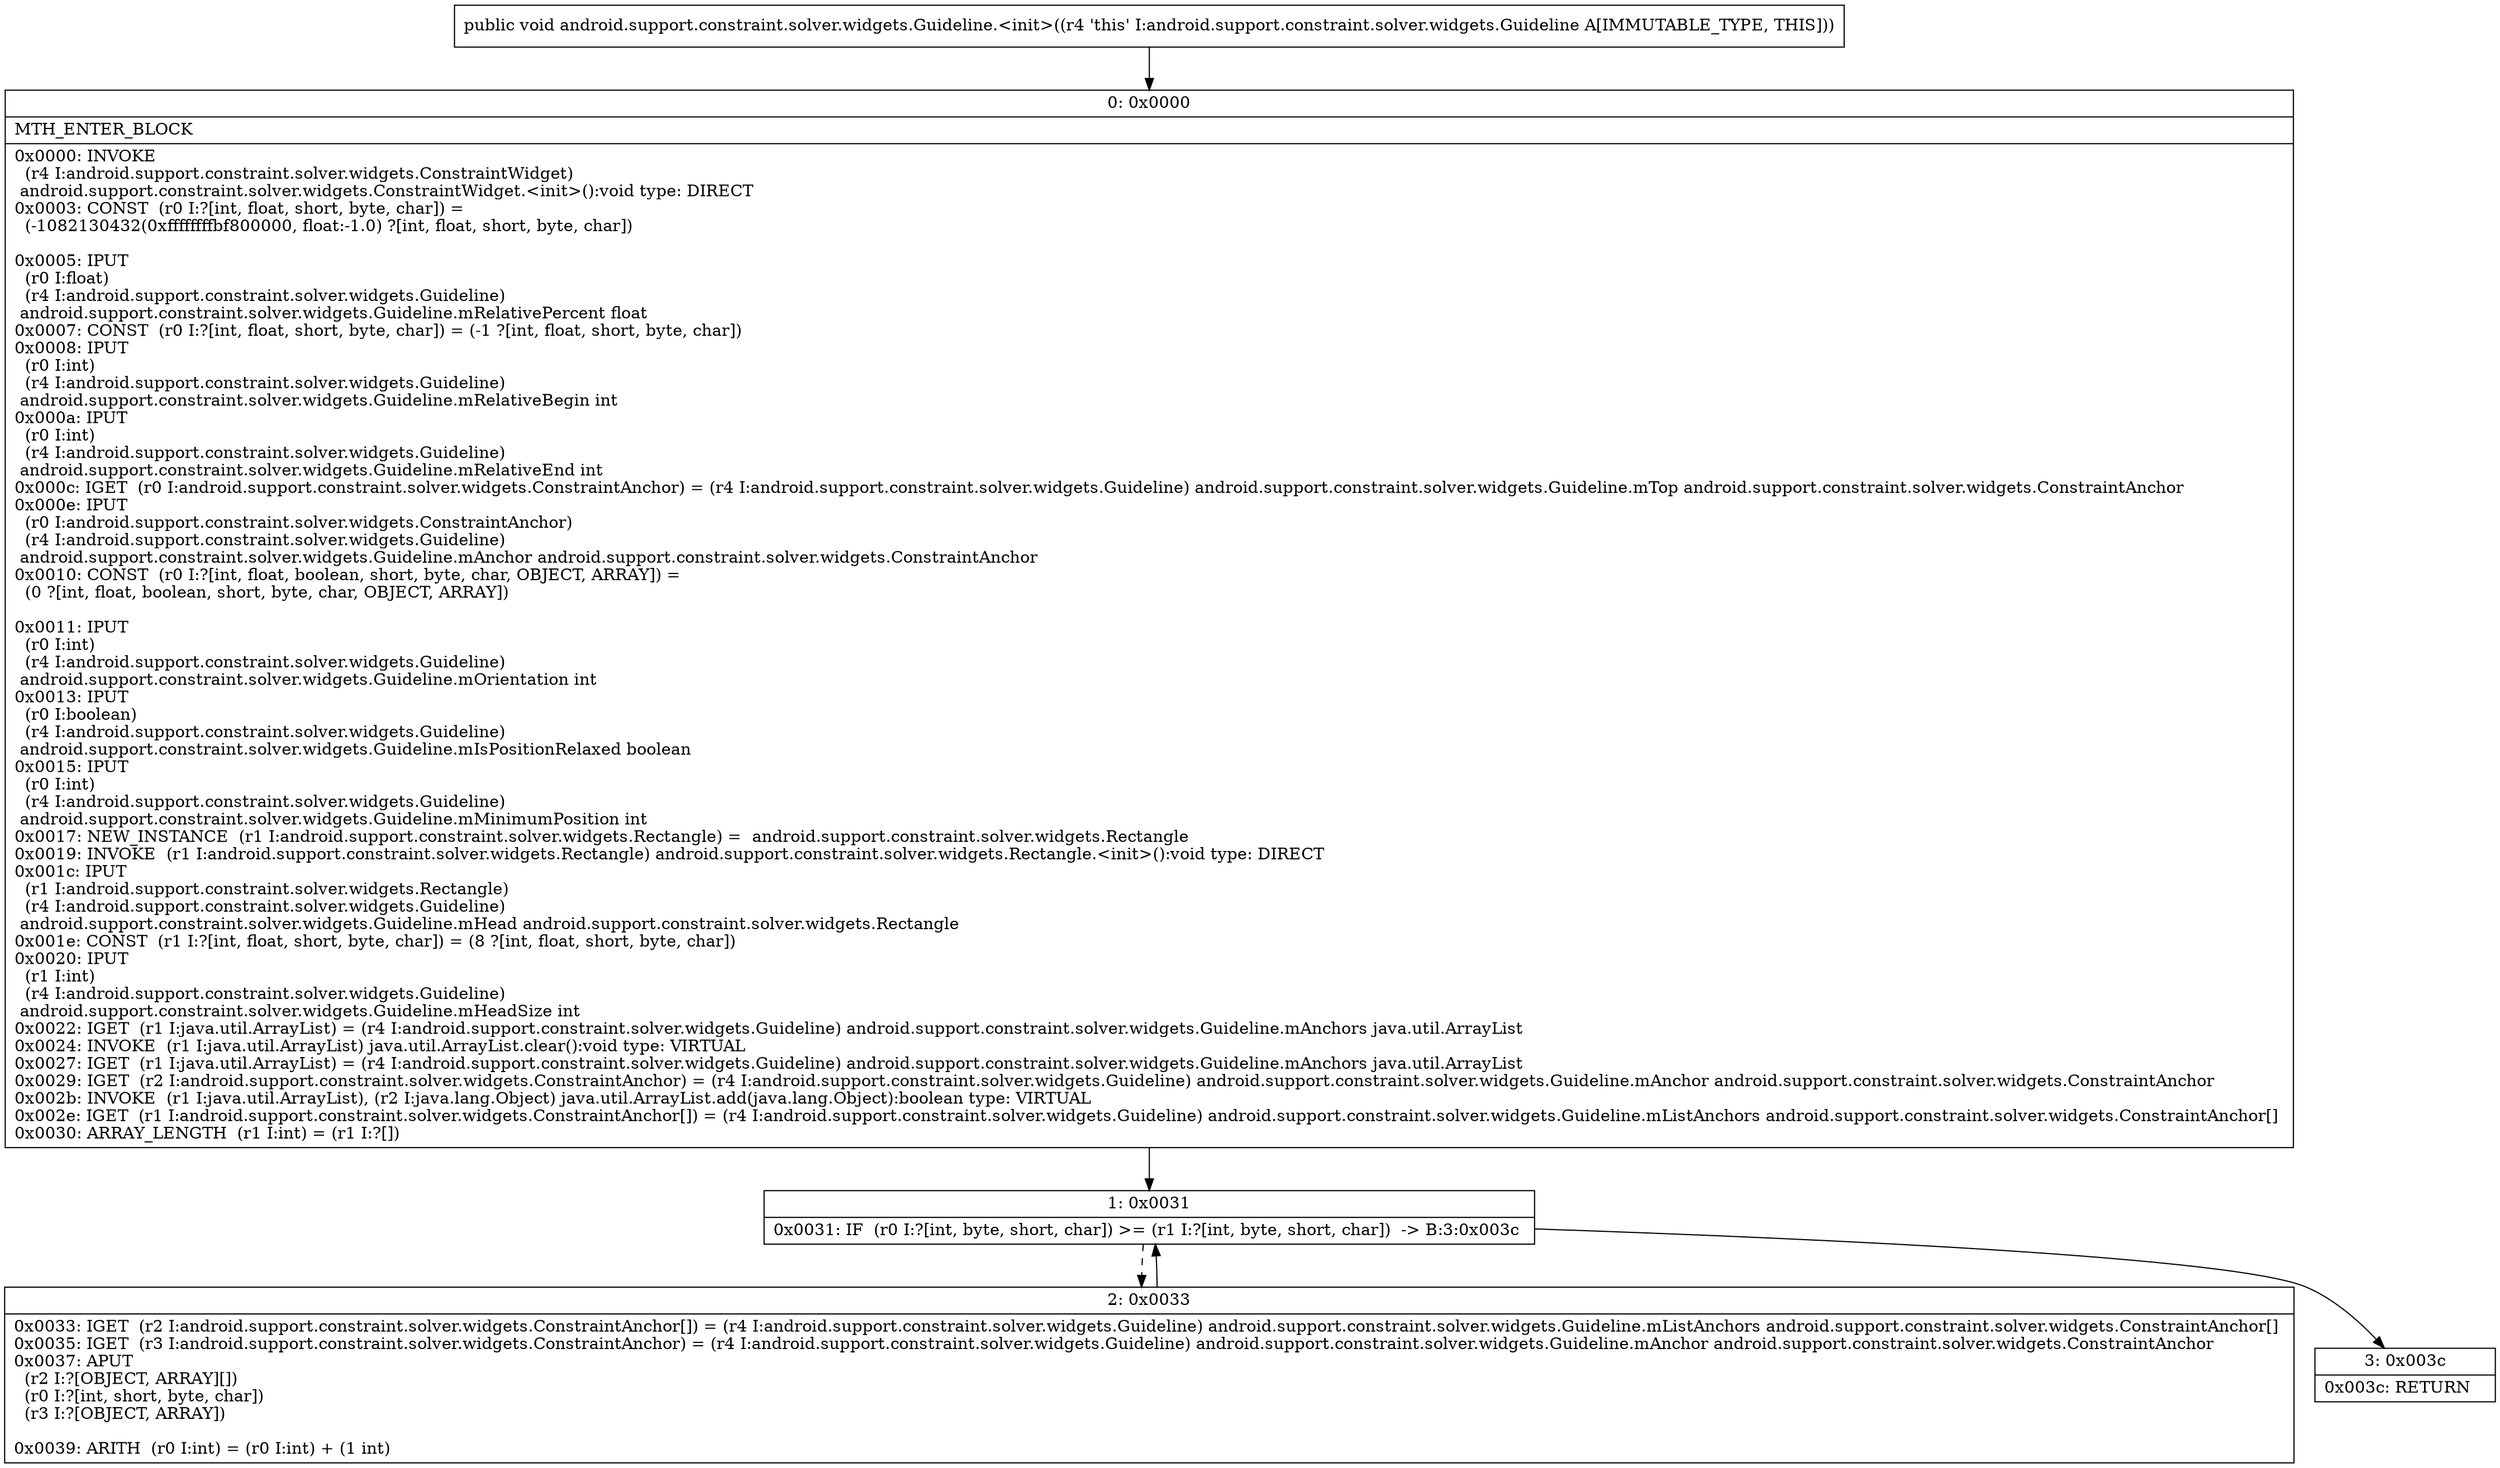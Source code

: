digraph "CFG forandroid.support.constraint.solver.widgets.Guideline.\<init\>()V" {
Node_0 [shape=record,label="{0\:\ 0x0000|MTH_ENTER_BLOCK\l|0x0000: INVOKE  \l  (r4 I:android.support.constraint.solver.widgets.ConstraintWidget)\l android.support.constraint.solver.widgets.ConstraintWidget.\<init\>():void type: DIRECT \l0x0003: CONST  (r0 I:?[int, float, short, byte, char]) = \l  (\-1082130432(0xffffffffbf800000, float:\-1.0) ?[int, float, short, byte, char])\l \l0x0005: IPUT  \l  (r0 I:float)\l  (r4 I:android.support.constraint.solver.widgets.Guideline)\l android.support.constraint.solver.widgets.Guideline.mRelativePercent float \l0x0007: CONST  (r0 I:?[int, float, short, byte, char]) = (\-1 ?[int, float, short, byte, char]) \l0x0008: IPUT  \l  (r0 I:int)\l  (r4 I:android.support.constraint.solver.widgets.Guideline)\l android.support.constraint.solver.widgets.Guideline.mRelativeBegin int \l0x000a: IPUT  \l  (r0 I:int)\l  (r4 I:android.support.constraint.solver.widgets.Guideline)\l android.support.constraint.solver.widgets.Guideline.mRelativeEnd int \l0x000c: IGET  (r0 I:android.support.constraint.solver.widgets.ConstraintAnchor) = (r4 I:android.support.constraint.solver.widgets.Guideline) android.support.constraint.solver.widgets.Guideline.mTop android.support.constraint.solver.widgets.ConstraintAnchor \l0x000e: IPUT  \l  (r0 I:android.support.constraint.solver.widgets.ConstraintAnchor)\l  (r4 I:android.support.constraint.solver.widgets.Guideline)\l android.support.constraint.solver.widgets.Guideline.mAnchor android.support.constraint.solver.widgets.ConstraintAnchor \l0x0010: CONST  (r0 I:?[int, float, boolean, short, byte, char, OBJECT, ARRAY]) = \l  (0 ?[int, float, boolean, short, byte, char, OBJECT, ARRAY])\l \l0x0011: IPUT  \l  (r0 I:int)\l  (r4 I:android.support.constraint.solver.widgets.Guideline)\l android.support.constraint.solver.widgets.Guideline.mOrientation int \l0x0013: IPUT  \l  (r0 I:boolean)\l  (r4 I:android.support.constraint.solver.widgets.Guideline)\l android.support.constraint.solver.widgets.Guideline.mIsPositionRelaxed boolean \l0x0015: IPUT  \l  (r0 I:int)\l  (r4 I:android.support.constraint.solver.widgets.Guideline)\l android.support.constraint.solver.widgets.Guideline.mMinimumPosition int \l0x0017: NEW_INSTANCE  (r1 I:android.support.constraint.solver.widgets.Rectangle) =  android.support.constraint.solver.widgets.Rectangle \l0x0019: INVOKE  (r1 I:android.support.constraint.solver.widgets.Rectangle) android.support.constraint.solver.widgets.Rectangle.\<init\>():void type: DIRECT \l0x001c: IPUT  \l  (r1 I:android.support.constraint.solver.widgets.Rectangle)\l  (r4 I:android.support.constraint.solver.widgets.Guideline)\l android.support.constraint.solver.widgets.Guideline.mHead android.support.constraint.solver.widgets.Rectangle \l0x001e: CONST  (r1 I:?[int, float, short, byte, char]) = (8 ?[int, float, short, byte, char]) \l0x0020: IPUT  \l  (r1 I:int)\l  (r4 I:android.support.constraint.solver.widgets.Guideline)\l android.support.constraint.solver.widgets.Guideline.mHeadSize int \l0x0022: IGET  (r1 I:java.util.ArrayList) = (r4 I:android.support.constraint.solver.widgets.Guideline) android.support.constraint.solver.widgets.Guideline.mAnchors java.util.ArrayList \l0x0024: INVOKE  (r1 I:java.util.ArrayList) java.util.ArrayList.clear():void type: VIRTUAL \l0x0027: IGET  (r1 I:java.util.ArrayList) = (r4 I:android.support.constraint.solver.widgets.Guideline) android.support.constraint.solver.widgets.Guideline.mAnchors java.util.ArrayList \l0x0029: IGET  (r2 I:android.support.constraint.solver.widgets.ConstraintAnchor) = (r4 I:android.support.constraint.solver.widgets.Guideline) android.support.constraint.solver.widgets.Guideline.mAnchor android.support.constraint.solver.widgets.ConstraintAnchor \l0x002b: INVOKE  (r1 I:java.util.ArrayList), (r2 I:java.lang.Object) java.util.ArrayList.add(java.lang.Object):boolean type: VIRTUAL \l0x002e: IGET  (r1 I:android.support.constraint.solver.widgets.ConstraintAnchor[]) = (r4 I:android.support.constraint.solver.widgets.Guideline) android.support.constraint.solver.widgets.Guideline.mListAnchors android.support.constraint.solver.widgets.ConstraintAnchor[] \l0x0030: ARRAY_LENGTH  (r1 I:int) = (r1 I:?[]) \l}"];
Node_1 [shape=record,label="{1\:\ 0x0031|0x0031: IF  (r0 I:?[int, byte, short, char]) \>= (r1 I:?[int, byte, short, char])  \-\> B:3:0x003c \l}"];
Node_2 [shape=record,label="{2\:\ 0x0033|0x0033: IGET  (r2 I:android.support.constraint.solver.widgets.ConstraintAnchor[]) = (r4 I:android.support.constraint.solver.widgets.Guideline) android.support.constraint.solver.widgets.Guideline.mListAnchors android.support.constraint.solver.widgets.ConstraintAnchor[] \l0x0035: IGET  (r3 I:android.support.constraint.solver.widgets.ConstraintAnchor) = (r4 I:android.support.constraint.solver.widgets.Guideline) android.support.constraint.solver.widgets.Guideline.mAnchor android.support.constraint.solver.widgets.ConstraintAnchor \l0x0037: APUT  \l  (r2 I:?[OBJECT, ARRAY][])\l  (r0 I:?[int, short, byte, char])\l  (r3 I:?[OBJECT, ARRAY])\l \l0x0039: ARITH  (r0 I:int) = (r0 I:int) + (1 int) \l}"];
Node_3 [shape=record,label="{3\:\ 0x003c|0x003c: RETURN   \l}"];
MethodNode[shape=record,label="{public void android.support.constraint.solver.widgets.Guideline.\<init\>((r4 'this' I:android.support.constraint.solver.widgets.Guideline A[IMMUTABLE_TYPE, THIS])) }"];
MethodNode -> Node_0;
Node_0 -> Node_1;
Node_1 -> Node_2[style=dashed];
Node_1 -> Node_3;
Node_2 -> Node_1;
}

